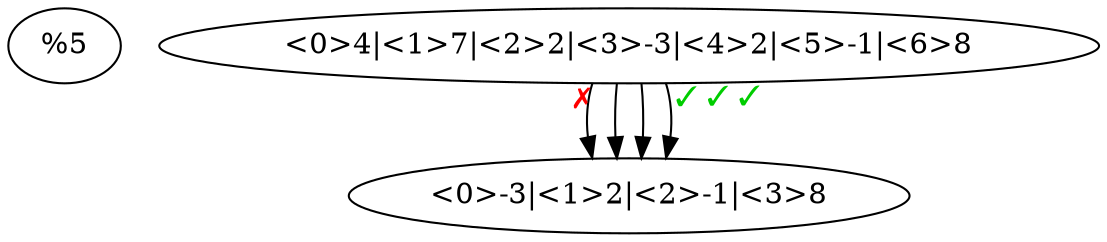 digraph {
  <%= File.open(File.dirname(__FILE__) + "/defaults.dot.inc", "rb").read %>

  list [label = "<0>4|<1>7|<2>2|<3>-3|<4>2|<5>-1|<6>8"]
  taken [label = "<0>-3|<1>2|<2>-1|<3>8"]

  notTaken [shape = "none", style = "", label = ""]


  list:0:s -> notTaken:0:n [taillabel = "✓", shape = "none", fontcolor = "green3", dir = "none", color = "transparent"]
  list:1:s -> notTaken:0:n [taillabel = "✓", shape = "none", fontcolor = "green3", dir = "none", color = "transparent"]
  list:2:s -> notTaken:0:n [taillabel = "✓", shape = "none", fontcolor = "green3", dir = "none", color = "transparent"]

  list:3:s -> taken:0:n [taillabel = "✗", fontcolor = "red"]
  list:4:s -> taken:1:n
  list:5:s -> taken:2:n
  list:6:s -> taken:3:n
}

